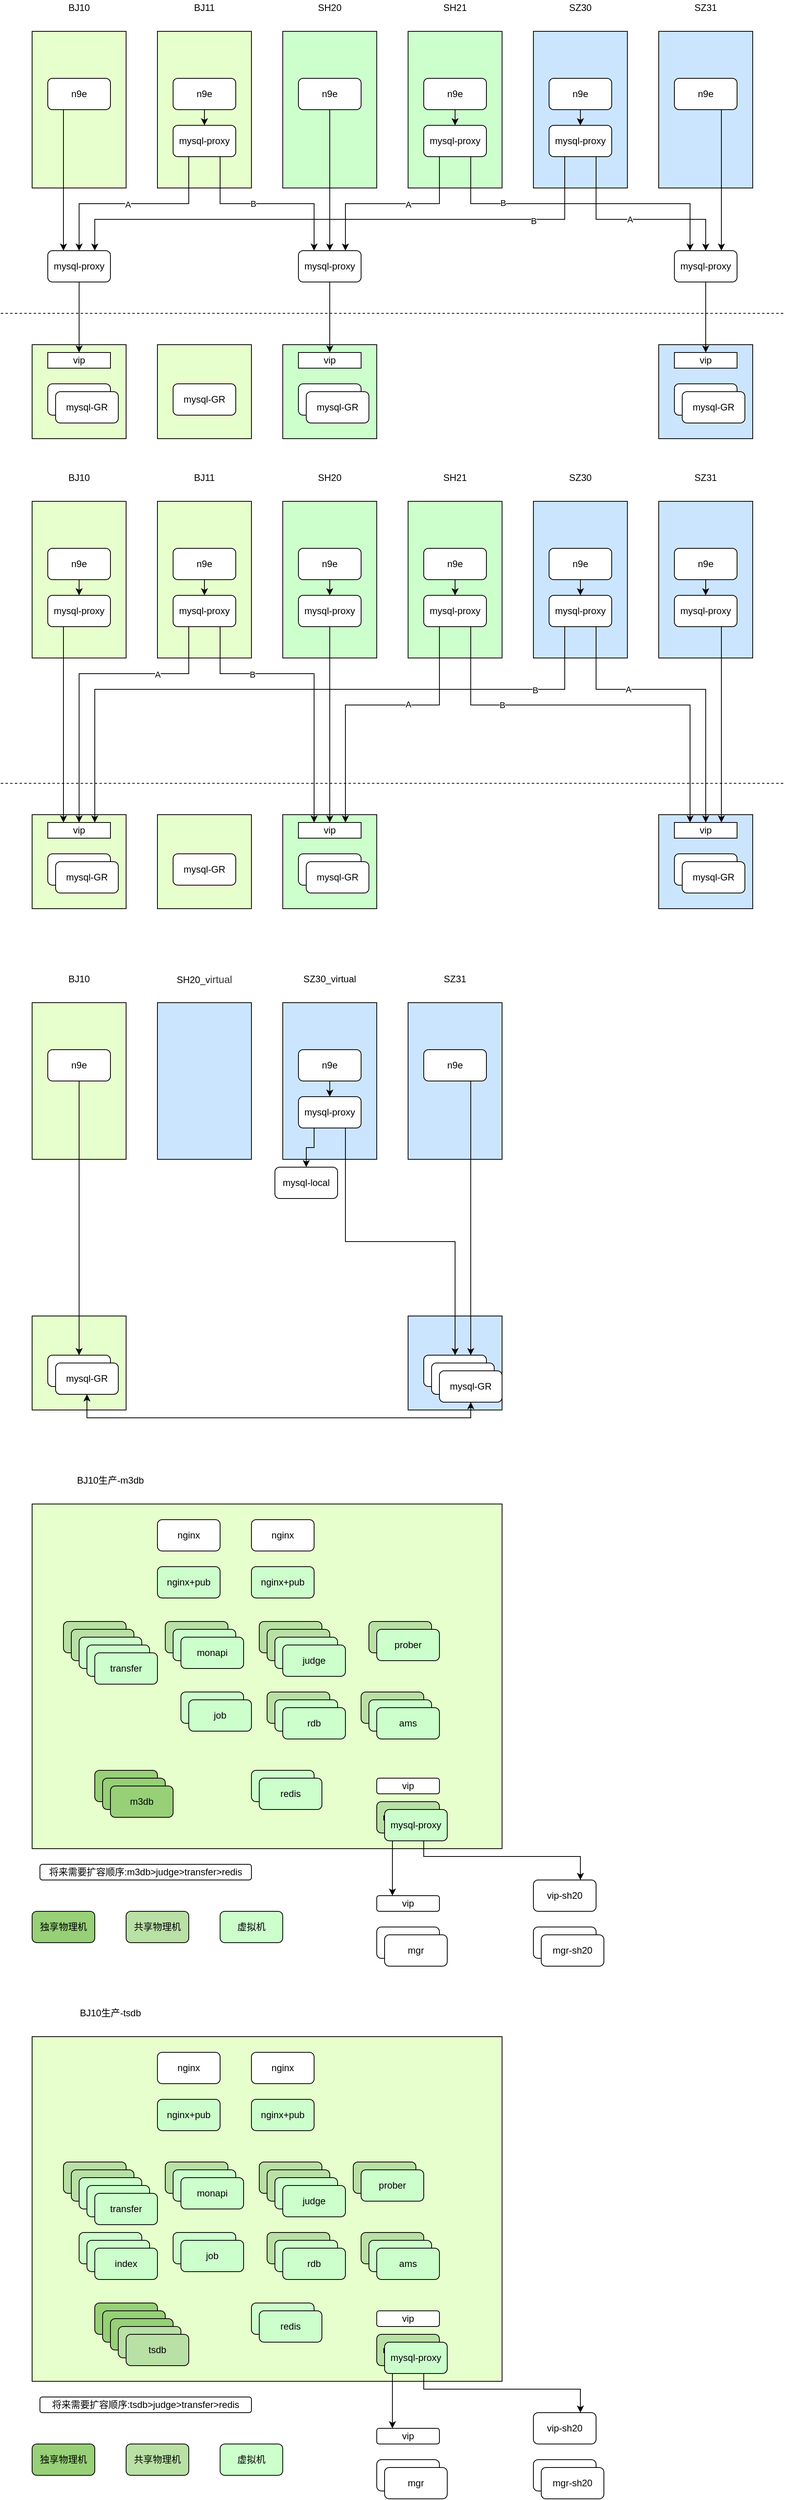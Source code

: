 <mxfile version="13.6.2" type="device"><diagram id="tw4x89b1f60m15saLWfv" name="Page-1"><mxGraphModel dx="1186" dy="1729" grid="1" gridSize="10" guides="1" tooltips="1" connect="1" arrows="1" fold="1" page="1" pageScale="1" pageWidth="850" pageHeight="1100" math="0" shadow="0"><root><mxCell id="0"/><mxCell id="1" parent="0"/><mxCell id="r5faE9EnJk8WuRYW-cS1-71" value="" style="rounded=0;whiteSpace=wrap;html=1;fillColor=#E6FFCC;" parent="1" vertex="1"><mxGeometry x="240" y="480" width="120" height="120" as="geometry"/></mxCell><mxCell id="r5faE9EnJk8WuRYW-cS1-72" value="" style="rounded=0;whiteSpace=wrap;html=1;fillColor=#CCFFCC;" parent="1" vertex="1"><mxGeometry x="400" y="480" width="120" height="120" as="geometry"/></mxCell><mxCell id="r5faE9EnJk8WuRYW-cS1-73" value="" style="rounded=0;whiteSpace=wrap;html=1;fillColor=#CCE5FF;" parent="1" vertex="1"><mxGeometry x="880" y="480" width="120" height="120" as="geometry"/></mxCell><mxCell id="r5faE9EnJk8WuRYW-cS1-74" value="" style="rounded=0;whiteSpace=wrap;html=1;fillColor=#E6FFCC;" parent="1" vertex="1"><mxGeometry x="80" y="480" width="120" height="120" as="geometry"/></mxCell><mxCell id="r5faE9EnJk8WuRYW-cS1-75" value="" style="rounded=0;whiteSpace=wrap;html=1;fillColor=#E6FFCC;" parent="1" vertex="1"><mxGeometry x="80" y="80" width="120" height="200" as="geometry"/></mxCell><mxCell id="r5faE9EnJk8WuRYW-cS1-76" value="" style="rounded=0;whiteSpace=wrap;html=1;fillColor=#E6FFCC;" parent="1" vertex="1"><mxGeometry x="240" y="80" width="120" height="200" as="geometry"/></mxCell><mxCell id="r5faE9EnJk8WuRYW-cS1-77" value="" style="rounded=0;whiteSpace=wrap;html=1;fillColor=#CCFFCC;" parent="1" vertex="1"><mxGeometry x="400" y="80" width="120" height="200" as="geometry"/></mxCell><mxCell id="r5faE9EnJk8WuRYW-cS1-78" value="" style="rounded=0;whiteSpace=wrap;html=1;fillColor=#CCFFCC;" parent="1" vertex="1"><mxGeometry x="560" y="80" width="120" height="200" as="geometry"/></mxCell><mxCell id="r5faE9EnJk8WuRYW-cS1-79" value="" style="rounded=0;whiteSpace=wrap;html=1;fillColor=#CCE5FF;" parent="1" vertex="1"><mxGeometry x="720" y="80" width="120" height="200" as="geometry"/></mxCell><mxCell id="r5faE9EnJk8WuRYW-cS1-80" value="" style="rounded=0;whiteSpace=wrap;html=1;fillColor=#CCE5FF;" parent="1" vertex="1"><mxGeometry x="880" y="80" width="120" height="200" as="geometry"/></mxCell><mxCell id="r5faE9EnJk8WuRYW-cS1-312" style="edgeStyle=orthogonalEdgeStyle;rounded=0;orthogonalLoop=1;jettySize=auto;html=1;exitX=0.5;exitY=1;exitDx=0;exitDy=0;entryX=0.5;entryY=0;entryDx=0;entryDy=0;" parent="1" source="r5faE9EnJk8WuRYW-cS1-82" target="r5faE9EnJk8WuRYW-cS1-308" edge="1"><mxGeometry relative="1" as="geometry"/></mxCell><mxCell id="r5faE9EnJk8WuRYW-cS1-82" value="n9e" style="rounded=1;whiteSpace=wrap;html=1;fillColor=#FFFFFF;" parent="1" vertex="1"><mxGeometry x="100" y="140" width="80" height="40" as="geometry"/></mxCell><mxCell id="r5faE9EnJk8WuRYW-cS1-83" value="mysql-GR" style="rounded=1;whiteSpace=wrap;html=1;fillColor=#FFFFFF;" parent="1" vertex="1"><mxGeometry x="100" y="530" width="80" height="40" as="geometry"/></mxCell><mxCell id="r5faE9EnJk8WuRYW-cS1-84" value="BJ10" style="text;html=1;strokeColor=none;fillColor=none;align=center;verticalAlign=middle;whiteSpace=wrap;rounded=0;" parent="1" vertex="1"><mxGeometry x="120" y="40" width="40" height="20" as="geometry"/></mxCell><mxCell id="r5faE9EnJk8WuRYW-cS1-85" value="BJ11" style="text;html=1;strokeColor=none;fillColor=none;align=center;verticalAlign=middle;whiteSpace=wrap;rounded=0;" parent="1" vertex="1"><mxGeometry x="280" y="40" width="40" height="20" as="geometry"/></mxCell><mxCell id="r5faE9EnJk8WuRYW-cS1-86" value="SH20" style="text;html=1;strokeColor=none;fillColor=none;align=center;verticalAlign=middle;whiteSpace=wrap;rounded=0;" parent="1" vertex="1"><mxGeometry x="440" y="40" width="40" height="20" as="geometry"/></mxCell><mxCell id="r5faE9EnJk8WuRYW-cS1-87" value="SH21" style="text;html=1;strokeColor=none;fillColor=none;align=center;verticalAlign=middle;whiteSpace=wrap;rounded=0;" parent="1" vertex="1"><mxGeometry x="600" y="40" width="40" height="20" as="geometry"/></mxCell><mxCell id="r5faE9EnJk8WuRYW-cS1-88" value="SZ30" style="text;html=1;strokeColor=none;fillColor=none;align=center;verticalAlign=middle;whiteSpace=wrap;rounded=0;" parent="1" vertex="1"><mxGeometry x="760" y="40" width="40" height="20" as="geometry"/></mxCell><mxCell id="r5faE9EnJk8WuRYW-cS1-89" value="SZ31" style="text;html=1;strokeColor=none;fillColor=none;align=center;verticalAlign=middle;whiteSpace=wrap;rounded=0;" parent="1" vertex="1"><mxGeometry x="920" y="40" width="40" height="20" as="geometry"/></mxCell><mxCell id="r5faE9EnJk8WuRYW-cS1-90" value="mysql-GR" style="rounded=1;whiteSpace=wrap;html=1;fillColor=#FFFFFF;" parent="1" vertex="1"><mxGeometry x="900" y="530" width="80" height="40" as="geometry"/></mxCell><mxCell id="r5faE9EnJk8WuRYW-cS1-91" value="mysql-GR" style="rounded=1;whiteSpace=wrap;html=1;fillColor=#FFFFFF;" parent="1" vertex="1"><mxGeometry x="260" y="530" width="80" height="40" as="geometry"/></mxCell><mxCell id="r5faE9EnJk8WuRYW-cS1-92" value="mysql-GR" style="rounded=1;whiteSpace=wrap;html=1;fillColor=#FFFFFF;" parent="1" vertex="1"><mxGeometry x="420" y="530" width="80" height="40" as="geometry"/></mxCell><mxCell id="r5faE9EnJk8WuRYW-cS1-94" value="n9e" style="rounded=1;whiteSpace=wrap;html=1;fillColor=#FFFFFF;" parent="1" vertex="1"><mxGeometry x="260" y="140" width="80" height="40" as="geometry"/></mxCell><mxCell id="r5faE9EnJk8WuRYW-cS1-311" style="edgeStyle=orthogonalEdgeStyle;rounded=0;orthogonalLoop=1;jettySize=auto;html=1;exitX=0.5;exitY=1;exitDx=0;exitDy=0;entryX=0.5;entryY=0;entryDx=0;entryDy=0;" parent="1" source="r5faE9EnJk8WuRYW-cS1-100" target="r5faE9EnJk8WuRYW-cS1-309" edge="1"><mxGeometry relative="1" as="geometry"/></mxCell><mxCell id="r5faE9EnJk8WuRYW-cS1-100" value="n9e" style="rounded=1;whiteSpace=wrap;html=1;fillColor=#FFFFFF;" parent="1" vertex="1"><mxGeometry x="420" y="140" width="80" height="40" as="geometry"/></mxCell><mxCell id="r5faE9EnJk8WuRYW-cS1-215" style="edgeStyle=orthogonalEdgeStyle;rounded=0;orthogonalLoop=1;jettySize=auto;html=1;exitX=0.25;exitY=1;exitDx=0;exitDy=0;entryX=0.75;entryY=0;entryDx=0;entryDy=0;" parent="1" source="r5faE9EnJk8WuRYW-cS1-105" target="r5faE9EnJk8WuRYW-cS1-124" edge="1"><mxGeometry relative="1" as="geometry"><mxPoint x="480" y="360" as="targetPoint"/><Array as="points"><mxPoint x="600" y="340"/><mxPoint x="480" y="340"/></Array></mxGeometry></mxCell><mxCell id="r5faE9EnJk8WuRYW-cS1-320" value="A" style="edgeLabel;html=1;align=center;verticalAlign=middle;resizable=0;points=[];" parent="r5faE9EnJk8WuRYW-cS1-215" vertex="1" connectable="0"><mxGeometry x="-0.465" y="-40" relative="1" as="geometry"><mxPoint as="offset"/></mxGeometry></mxCell><mxCell id="r5faE9EnJk8WuRYW-cS1-218" style="edgeStyle=orthogonalEdgeStyle;rounded=0;orthogonalLoop=1;jettySize=auto;html=1;exitX=0.75;exitY=1;exitDx=0;exitDy=0;entryX=0.25;entryY=0;entryDx=0;entryDy=0;" parent="1" source="r5faE9EnJk8WuRYW-cS1-105" target="r5faE9EnJk8WuRYW-cS1-120" edge="1"><mxGeometry relative="1" as="geometry"><mxPoint x="920" y="360" as="targetPoint"/><Array as="points"><mxPoint x="640" y="340"/><mxPoint x="920" y="340"/></Array></mxGeometry></mxCell><mxCell id="r5faE9EnJk8WuRYW-cS1-319" value="B" style="edgeLabel;html=1;align=center;verticalAlign=middle;resizable=0;points=[];" parent="r5faE9EnJk8WuRYW-cS1-218" vertex="1" connectable="0"><mxGeometry x="-0.623" y="40" relative="1" as="geometry"><mxPoint x="40" y="40" as="offset"/></mxGeometry></mxCell><mxCell id="r5faE9EnJk8WuRYW-cS1-105" value="mysql-proxy" style="rounded=1;whiteSpace=wrap;html=1;fillColor=#FFFFFF;" parent="1" vertex="1"><mxGeometry x="580" y="200" width="80" height="40" as="geometry"/></mxCell><mxCell id="r5faE9EnJk8WuRYW-cS1-146" style="edgeStyle=orthogonalEdgeStyle;rounded=0;orthogonalLoop=1;jettySize=auto;html=1;exitX=0.5;exitY=1;exitDx=0;exitDy=0;entryX=0.5;entryY=0;entryDx=0;entryDy=0;" parent="1" source="r5faE9EnJk8WuRYW-cS1-106" target="r5faE9EnJk8WuRYW-cS1-105" edge="1"><mxGeometry relative="1" as="geometry"/></mxCell><mxCell id="r5faE9EnJk8WuRYW-cS1-106" value="n9e" style="rounded=1;whiteSpace=wrap;html=1;fillColor=#FFFFFF;" parent="1" vertex="1"><mxGeometry x="580" y="140" width="80" height="40" as="geometry"/></mxCell><mxCell id="r5faE9EnJk8WuRYW-cS1-210" style="edgeStyle=orthogonalEdgeStyle;rounded=0;orthogonalLoop=1;jettySize=auto;html=1;exitX=0.25;exitY=1;exitDx=0;exitDy=0;entryX=0.75;entryY=0;entryDx=0;entryDy=0;" parent="1" source="r5faE9EnJk8WuRYW-cS1-111" target="r5faE9EnJk8WuRYW-cS1-118" edge="1"><mxGeometry relative="1" as="geometry"><mxPoint x="160" y="360" as="targetPoint"/><Array as="points"><mxPoint x="760" y="320"/><mxPoint x="160" y="320"/></Array></mxGeometry></mxCell><mxCell id="r5faE9EnJk8WuRYW-cS1-317" value="B" style="edgeLabel;html=1;align=center;verticalAlign=middle;resizable=0;points=[];" parent="r5faE9EnJk8WuRYW-cS1-210" vertex="1" connectable="0"><mxGeometry x="-0.812" y="-38" relative="1" as="geometry"><mxPoint x="-38" y="39" as="offset"/></mxGeometry></mxCell><mxCell id="r5faE9EnJk8WuRYW-cS1-217" style="edgeStyle=orthogonalEdgeStyle;rounded=0;orthogonalLoop=1;jettySize=auto;html=1;exitX=0.75;exitY=1;exitDx=0;exitDy=0;entryX=0.5;entryY=0;entryDx=0;entryDy=0;" parent="1" source="r5faE9EnJk8WuRYW-cS1-111" target="r5faE9EnJk8WuRYW-cS1-120" edge="1"><mxGeometry relative="1" as="geometry"><mxPoint x="940" y="360" as="targetPoint"/><Array as="points"><mxPoint x="800" y="320"/><mxPoint x="940" y="320"/></Array></mxGeometry></mxCell><mxCell id="r5faE9EnJk8WuRYW-cS1-323" value="A" style="edgeLabel;html=1;align=center;verticalAlign=middle;resizable=0;points=[];" parent="r5faE9EnJk8WuRYW-cS1-217" vertex="1" connectable="0"><mxGeometry x="-0.59" y="41" relative="1" as="geometry"><mxPoint x="41" y="41" as="offset"/></mxGeometry></mxCell><mxCell id="r5faE9EnJk8WuRYW-cS1-111" value="mysql-proxy" style="rounded=1;whiteSpace=wrap;html=1;fillColor=#FFFFFF;" parent="1" vertex="1"><mxGeometry x="740" y="200" width="80" height="40" as="geometry"/></mxCell><mxCell id="r5faE9EnJk8WuRYW-cS1-147" style="edgeStyle=orthogonalEdgeStyle;rounded=0;orthogonalLoop=1;jettySize=auto;html=1;exitX=0.5;exitY=1;exitDx=0;exitDy=0;entryX=0.5;entryY=0;entryDx=0;entryDy=0;" parent="1" source="r5faE9EnJk8WuRYW-cS1-112" target="r5faE9EnJk8WuRYW-cS1-111" edge="1"><mxGeometry relative="1" as="geometry"/></mxCell><mxCell id="r5faE9EnJk8WuRYW-cS1-112" value="n9e" style="rounded=1;whiteSpace=wrap;html=1;fillColor=#FFFFFF;" parent="1" vertex="1"><mxGeometry x="740" y="140" width="80" height="40" as="geometry"/></mxCell><mxCell id="r5faE9EnJk8WuRYW-cS1-313" style="edgeStyle=orthogonalEdgeStyle;rounded=0;orthogonalLoop=1;jettySize=auto;html=1;exitX=0.5;exitY=1;exitDx=0;exitDy=0;entryX=0.5;entryY=0;entryDx=0;entryDy=0;" parent="1" source="r5faE9EnJk8WuRYW-cS1-114" target="r5faE9EnJk8WuRYW-cS1-310" edge="1"><mxGeometry relative="1" as="geometry"/></mxCell><mxCell id="r5faE9EnJk8WuRYW-cS1-114" value="n9e" style="rounded=1;whiteSpace=wrap;html=1;fillColor=#FFFFFF;" parent="1" vertex="1"><mxGeometry x="900" y="140" width="80" height="40" as="geometry"/></mxCell><mxCell id="r5faE9EnJk8WuRYW-cS1-115" value="mysql-GR" style="rounded=1;whiteSpace=wrap;html=1;fillColor=#FFFFFF;" parent="1" vertex="1"><mxGeometry x="110" y="540" width="80" height="40" as="geometry"/></mxCell><mxCell id="r5faE9EnJk8WuRYW-cS1-116" value="mysql-GR" style="rounded=1;whiteSpace=wrap;html=1;fillColor=#FFFFFF;" parent="1" vertex="1"><mxGeometry x="910" y="540" width="80" height="40" as="geometry"/></mxCell><mxCell id="r5faE9EnJk8WuRYW-cS1-118" value="vip" style="rounded=0;whiteSpace=wrap;html=1;fillColor=#FFFFFF;" parent="1" vertex="1"><mxGeometry x="100" y="490" width="80" height="20" as="geometry"/></mxCell><mxCell id="r5faE9EnJk8WuRYW-cS1-120" value="vip" style="rounded=0;whiteSpace=wrap;html=1;fillColor=#FFFFFF;" parent="1" vertex="1"><mxGeometry x="900" y="490" width="80" height="20" as="geometry"/></mxCell><mxCell id="r5faE9EnJk8WuRYW-cS1-209" style="edgeStyle=orthogonalEdgeStyle;rounded=0;orthogonalLoop=1;jettySize=auto;html=1;exitX=0.25;exitY=1;exitDx=0;exitDy=0;entryX=0.5;entryY=0;entryDx=0;entryDy=0;" parent="1" source="r5faE9EnJk8WuRYW-cS1-121" target="r5faE9EnJk8WuRYW-cS1-118" edge="1"><mxGeometry relative="1" as="geometry"><mxPoint x="140" y="360" as="targetPoint"/><Array as="points"><mxPoint x="280" y="300"/><mxPoint x="140" y="300"/></Array></mxGeometry></mxCell><mxCell id="r5faE9EnJk8WuRYW-cS1-322" value="A" style="edgeLabel;html=1;align=center;verticalAlign=middle;resizable=0;points=[];" parent="r5faE9EnJk8WuRYW-cS1-209" vertex="1" connectable="0"><mxGeometry x="-0.692" y="-40" relative="1" as="geometry"><mxPoint x="-40" y="41" as="offset"/></mxGeometry></mxCell><mxCell id="r5faE9EnJk8WuRYW-cS1-214" style="edgeStyle=orthogonalEdgeStyle;rounded=0;orthogonalLoop=1;jettySize=auto;html=1;exitX=0.75;exitY=1;exitDx=0;exitDy=0;entryX=0.25;entryY=0;entryDx=0;entryDy=0;" parent="1" source="r5faE9EnJk8WuRYW-cS1-121" target="r5faE9EnJk8WuRYW-cS1-124" edge="1"><mxGeometry relative="1" as="geometry"><mxPoint x="440" y="360" as="targetPoint"/><Array as="points"><mxPoint x="320" y="300"/><mxPoint x="440" y="300"/></Array></mxGeometry></mxCell><mxCell id="r5faE9EnJk8WuRYW-cS1-321" value="B" style="edgeLabel;html=1;align=center;verticalAlign=middle;resizable=0;points=[];" parent="r5faE9EnJk8WuRYW-cS1-214" vertex="1" connectable="0"><mxGeometry x="-0.454" y="-1" relative="1" as="geometry"><mxPoint as="offset"/></mxGeometry></mxCell><mxCell id="r5faE9EnJk8WuRYW-cS1-121" value="mysql-proxy" style="rounded=1;whiteSpace=wrap;html=1;fillColor=#FFFFFF;" parent="1" vertex="1"><mxGeometry x="260" y="200" width="80" height="40" as="geometry"/></mxCell><mxCell id="r5faE9EnJk8WuRYW-cS1-122" style="edgeStyle=orthogonalEdgeStyle;rounded=0;orthogonalLoop=1;jettySize=auto;html=1;exitX=0.5;exitY=1;exitDx=0;exitDy=0;entryX=0.5;entryY=0;entryDx=0;entryDy=0;" parent="1" source="r5faE9EnJk8WuRYW-cS1-94" target="r5faE9EnJk8WuRYW-cS1-121" edge="1"><mxGeometry relative="1" as="geometry"><mxPoint x="300" y="180" as="sourcePoint"/><mxPoint x="300" y="370" as="targetPoint"/></mxGeometry></mxCell><mxCell id="r5faE9EnJk8WuRYW-cS1-124" value="vip" style="rounded=0;whiteSpace=wrap;html=1;fillColor=#FFFFFF;" parent="1" vertex="1"><mxGeometry x="420" y="490" width="80" height="20" as="geometry"/></mxCell><mxCell id="r5faE9EnJk8WuRYW-cS1-127" value="mysql-GR" style="rounded=1;whiteSpace=wrap;html=1;fillColor=#FFFFFF;" parent="1" vertex="1"><mxGeometry x="430" y="540" width="80" height="40" as="geometry"/></mxCell><mxCell id="r5faE9EnJk8WuRYW-cS1-150" value="" style="rounded=0;whiteSpace=wrap;html=1;fillColor=#CCE5FF;" parent="1" vertex="1"><mxGeometry x="560" y="1120" width="120" height="120" as="geometry"/></mxCell><mxCell id="r5faE9EnJk8WuRYW-cS1-151" value="" style="rounded=0;whiteSpace=wrap;html=1;fillColor=#E6FFCC;" parent="1" vertex="1"><mxGeometry x="80" y="1120" width="120" height="120" as="geometry"/></mxCell><mxCell id="r5faE9EnJk8WuRYW-cS1-152" value="" style="rounded=0;whiteSpace=wrap;html=1;fillColor=#E6FFCC;" parent="1" vertex="1"><mxGeometry x="80" y="720" width="120" height="200" as="geometry"/></mxCell><mxCell id="r5faE9EnJk8WuRYW-cS1-156" value="" style="rounded=0;whiteSpace=wrap;html=1;fillColor=#CCE5FF;" parent="1" vertex="1"><mxGeometry x="400" y="720" width="120" height="200" as="geometry"/></mxCell><mxCell id="r5faE9EnJk8WuRYW-cS1-157" value="" style="rounded=0;whiteSpace=wrap;html=1;fillColor=#CCE5FF;" parent="1" vertex="1"><mxGeometry x="560" y="720" width="120" height="200" as="geometry"/></mxCell><mxCell id="r5faE9EnJk8WuRYW-cS1-237" style="edgeStyle=orthogonalEdgeStyle;rounded=0;orthogonalLoop=1;jettySize=auto;html=1;exitX=0.5;exitY=1;exitDx=0;exitDy=0;" parent="1" source="r5faE9EnJk8WuRYW-cS1-159" target="r5faE9EnJk8WuRYW-cS1-160" edge="1"><mxGeometry relative="1" as="geometry"/></mxCell><mxCell id="r5faE9EnJk8WuRYW-cS1-159" value="n9e" style="rounded=1;whiteSpace=wrap;html=1;fillColor=#FFFFFF;" parent="1" vertex="1"><mxGeometry x="100" y="780" width="80" height="40" as="geometry"/></mxCell><mxCell id="r5faE9EnJk8WuRYW-cS1-160" value="mysql-GR" style="rounded=1;whiteSpace=wrap;html=1;fillColor=#FFFFFF;" parent="1" vertex="1"><mxGeometry x="100" y="1170" width="80" height="40" as="geometry"/></mxCell><mxCell id="r5faE9EnJk8WuRYW-cS1-161" value="BJ10" style="text;html=1;strokeColor=none;fillColor=none;align=center;verticalAlign=middle;whiteSpace=wrap;rounded=0;" parent="1" vertex="1"><mxGeometry x="120" y="680" width="40" height="20" as="geometry"/></mxCell><mxCell id="r5faE9EnJk8WuRYW-cS1-166" value="SZ31" style="text;html=1;strokeColor=none;fillColor=none;align=center;verticalAlign=middle;whiteSpace=wrap;rounded=0;" parent="1" vertex="1"><mxGeometry x="600" y="680" width="40" height="20" as="geometry"/></mxCell><mxCell id="r5faE9EnJk8WuRYW-cS1-167" value="mysql-GR" style="rounded=1;whiteSpace=wrap;html=1;fillColor=#FFFFFF;" parent="1" vertex="1"><mxGeometry x="580" y="1170" width="80" height="40" as="geometry"/></mxCell><mxCell id="r5faE9EnJk8WuRYW-cS1-236" style="edgeStyle=orthogonalEdgeStyle;rounded=0;orthogonalLoop=1;jettySize=auto;html=1;exitX=0.25;exitY=1;exitDx=0;exitDy=0;entryX=0.5;entryY=0;entryDx=0;entryDy=0;" parent="1" source="r5faE9EnJk8WuRYW-cS1-184" target="r5faE9EnJk8WuRYW-cS1-222" edge="1"><mxGeometry relative="1" as="geometry"/></mxCell><mxCell id="r5faE9EnJk8WuRYW-cS1-242" style="edgeStyle=orthogonalEdgeStyle;rounded=0;orthogonalLoop=1;jettySize=auto;html=1;exitX=0.75;exitY=1;exitDx=0;exitDy=0;entryX=0.5;entryY=0;entryDx=0;entryDy=0;" parent="1" source="r5faE9EnJk8WuRYW-cS1-184" target="r5faE9EnJk8WuRYW-cS1-167" edge="1"><mxGeometry relative="1" as="geometry"/></mxCell><mxCell id="r5faE9EnJk8WuRYW-cS1-184" value="mysql-proxy" style="rounded=1;whiteSpace=wrap;html=1;fillColor=#FFFFFF;" parent="1" vertex="1"><mxGeometry x="420" y="840" width="80" height="40" as="geometry"/></mxCell><mxCell id="r5faE9EnJk8WuRYW-cS1-185" style="edgeStyle=orthogonalEdgeStyle;rounded=0;orthogonalLoop=1;jettySize=auto;html=1;exitX=0.5;exitY=1;exitDx=0;exitDy=0;entryX=0.5;entryY=0;entryDx=0;entryDy=0;" parent="1" source="r5faE9EnJk8WuRYW-cS1-186" target="r5faE9EnJk8WuRYW-cS1-184" edge="1"><mxGeometry relative="1" as="geometry"/></mxCell><mxCell id="r5faE9EnJk8WuRYW-cS1-186" value="n9e" style="rounded=1;whiteSpace=wrap;html=1;fillColor=#FFFFFF;" parent="1" vertex="1"><mxGeometry x="420" y="780" width="80" height="40" as="geometry"/></mxCell><mxCell id="r5faE9EnJk8WuRYW-cS1-241" style="edgeStyle=orthogonalEdgeStyle;rounded=0;orthogonalLoop=1;jettySize=auto;html=1;exitX=0.75;exitY=1;exitDx=0;exitDy=0;entryX=0.75;entryY=0;entryDx=0;entryDy=0;" parent="1" source="r5faE9EnJk8WuRYW-cS1-188" target="r5faE9EnJk8WuRYW-cS1-167" edge="1"><mxGeometry relative="1" as="geometry"/></mxCell><mxCell id="r5faE9EnJk8WuRYW-cS1-188" value="n9e" style="rounded=1;whiteSpace=wrap;html=1;fillColor=#FFFFFF;" parent="1" vertex="1"><mxGeometry x="580" y="780" width="80" height="40" as="geometry"/></mxCell><mxCell id="r5faE9EnJk8WuRYW-cS1-247" style="edgeStyle=orthogonalEdgeStyle;rounded=0;orthogonalLoop=1;jettySize=auto;html=1;exitX=0.5;exitY=1;exitDx=0;exitDy=0;entryX=0.5;entryY=1;entryDx=0;entryDy=0;" parent="1" source="r5faE9EnJk8WuRYW-cS1-189" target="r5faE9EnJk8WuRYW-cS1-220" edge="1"><mxGeometry relative="1" as="geometry"/></mxCell><mxCell id="r5faE9EnJk8WuRYW-cS1-189" value="mysql-GR" style="rounded=1;whiteSpace=wrap;html=1;fillColor=#FFFFFF;" parent="1" vertex="1"><mxGeometry x="110" y="1180" width="80" height="40" as="geometry"/></mxCell><mxCell id="r5faE9EnJk8WuRYW-cS1-190" value="mysql-GR" style="rounded=1;whiteSpace=wrap;html=1;fillColor=#FFFFFF;" parent="1" vertex="1"><mxGeometry x="590" y="1180" width="80" height="40" as="geometry"/></mxCell><mxCell id="r5faE9EnJk8WuRYW-cS1-204" value="" style="endArrow=none;dashed=1;html=1;" parent="1" edge="1"><mxGeometry width="50" height="50" relative="1" as="geometry"><mxPoint x="40" y="440" as="sourcePoint"/><mxPoint x="1040" y="440" as="targetPoint"/></mxGeometry></mxCell><mxCell id="r5faE9EnJk8WuRYW-cS1-248" style="edgeStyle=orthogonalEdgeStyle;rounded=0;orthogonalLoop=1;jettySize=auto;html=1;exitX=0.5;exitY=1;exitDx=0;exitDy=0;entryX=0.5;entryY=1;entryDx=0;entryDy=0;" parent="1" source="r5faE9EnJk8WuRYW-cS1-220" target="r5faE9EnJk8WuRYW-cS1-189" edge="1"><mxGeometry relative="1" as="geometry"/></mxCell><mxCell id="r5faE9EnJk8WuRYW-cS1-220" value="mysql-GR" style="rounded=1;whiteSpace=wrap;html=1;fillColor=#FFFFFF;" parent="1" vertex="1"><mxGeometry x="600" y="1190" width="80" height="40" as="geometry"/></mxCell><mxCell id="r5faE9EnJk8WuRYW-cS1-222" value="mysql-local" style="rounded=1;whiteSpace=wrap;html=1;fillColor=#FFFFFF;" parent="1" vertex="1"><mxGeometry x="390" y="930" width="80" height="40" as="geometry"/></mxCell><mxCell id="r5faE9EnJk8WuRYW-cS1-238" value="SZ30_virtual" style="text;html=1;strokeColor=none;fillColor=none;align=center;verticalAlign=middle;whiteSpace=wrap;rounded=0;" parent="1" vertex="1"><mxGeometry x="440" y="680" width="40" height="20" as="geometry"/></mxCell><mxCell id="r5faE9EnJk8WuRYW-cS1-239" value="" style="rounded=0;whiteSpace=wrap;html=1;fillColor=#CCE5FF;" parent="1" vertex="1"><mxGeometry x="240" y="720" width="120" height="200" as="geometry"/></mxCell><mxCell id="r5faE9EnJk8WuRYW-cS1-240" value="SH20_v&lt;span style=&quot;color: rgb(51 , 51 , 51) ; font-family: &amp;#34;arial&amp;#34; , sans-serif ; font-size: 13px ; background-color: rgb(255 , 255 , 255)&quot;&gt;irtual&lt;/span&gt;" style="text;html=1;strokeColor=none;fillColor=none;align=center;verticalAlign=middle;whiteSpace=wrap;rounded=0;" parent="1" vertex="1"><mxGeometry x="280" y="680" width="40" height="20" as="geometry"/></mxCell><mxCell id="r5faE9EnJk8WuRYW-cS1-249" value="" style="rounded=0;whiteSpace=wrap;html=1;fillColor=#E6FFCC;" parent="1" vertex="1"><mxGeometry x="240" y="-120" width="120" height="120" as="geometry"/></mxCell><mxCell id="r5faE9EnJk8WuRYW-cS1-250" value="" style="rounded=0;whiteSpace=wrap;html=1;fillColor=#CCFFCC;" parent="1" vertex="1"><mxGeometry x="400" y="-120" width="120" height="120" as="geometry"/></mxCell><mxCell id="r5faE9EnJk8WuRYW-cS1-251" value="" style="rounded=0;whiteSpace=wrap;html=1;fillColor=#CCE5FF;" parent="1" vertex="1"><mxGeometry x="880" y="-120" width="120" height="120" as="geometry"/></mxCell><mxCell id="r5faE9EnJk8WuRYW-cS1-252" value="" style="rounded=0;whiteSpace=wrap;html=1;fillColor=#E6FFCC;" parent="1" vertex="1"><mxGeometry x="80" y="-120" width="120" height="120" as="geometry"/></mxCell><mxCell id="r5faE9EnJk8WuRYW-cS1-253" value="" style="rounded=0;whiteSpace=wrap;html=1;fillColor=#E6FFCC;" parent="1" vertex="1"><mxGeometry x="80" y="-520" width="120" height="200" as="geometry"/></mxCell><mxCell id="r5faE9EnJk8WuRYW-cS1-254" value="" style="rounded=0;whiteSpace=wrap;html=1;fillColor=#E6FFCC;" parent="1" vertex="1"><mxGeometry x="240" y="-520" width="120" height="200" as="geometry"/></mxCell><mxCell id="r5faE9EnJk8WuRYW-cS1-255" value="" style="rounded=0;whiteSpace=wrap;html=1;fillColor=#CCFFCC;" parent="1" vertex="1"><mxGeometry x="400" y="-520" width="120" height="200" as="geometry"/></mxCell><mxCell id="r5faE9EnJk8WuRYW-cS1-256" value="" style="rounded=0;whiteSpace=wrap;html=1;fillColor=#CCFFCC;" parent="1" vertex="1"><mxGeometry x="560" y="-520" width="120" height="200" as="geometry"/></mxCell><mxCell id="r5faE9EnJk8WuRYW-cS1-257" value="" style="rounded=0;whiteSpace=wrap;html=1;fillColor=#CCE5FF;" parent="1" vertex="1"><mxGeometry x="720" y="-520" width="120" height="200" as="geometry"/></mxCell><mxCell id="r5faE9EnJk8WuRYW-cS1-258" value="" style="rounded=0;whiteSpace=wrap;html=1;fillColor=#CCE5FF;" parent="1" vertex="1"><mxGeometry x="880" y="-520" width="120" height="200" as="geometry"/></mxCell><mxCell id="r5faE9EnJk8WuRYW-cS1-259" style="edgeStyle=orthogonalEdgeStyle;rounded=0;orthogonalLoop=1;jettySize=auto;html=1;exitX=0.25;exitY=1;exitDx=0;exitDy=0;entryX=0.25;entryY=0;entryDx=0;entryDy=0;" parent="1" source="r5faE9EnJk8WuRYW-cS1-260" target="r5faE9EnJk8WuRYW-cS1-303" edge="1"><mxGeometry relative="1" as="geometry"/></mxCell><mxCell id="r5faE9EnJk8WuRYW-cS1-260" value="n9e" style="rounded=1;whiteSpace=wrap;html=1;fillColor=#FFFFFF;" parent="1" vertex="1"><mxGeometry x="100" y="-460" width="80" height="40" as="geometry"/></mxCell><mxCell id="r5faE9EnJk8WuRYW-cS1-261" value="mysql-GR" style="rounded=1;whiteSpace=wrap;html=1;fillColor=#FFFFFF;" parent="1" vertex="1"><mxGeometry x="100" y="-70" width="80" height="40" as="geometry"/></mxCell><mxCell id="r5faE9EnJk8WuRYW-cS1-262" value="BJ10" style="text;html=1;strokeColor=none;fillColor=none;align=center;verticalAlign=middle;whiteSpace=wrap;rounded=0;" parent="1" vertex="1"><mxGeometry x="120" y="-560" width="40" height="20" as="geometry"/></mxCell><mxCell id="r5faE9EnJk8WuRYW-cS1-263" value="BJ11" style="text;html=1;strokeColor=none;fillColor=none;align=center;verticalAlign=middle;whiteSpace=wrap;rounded=0;" parent="1" vertex="1"><mxGeometry x="280" y="-560" width="40" height="20" as="geometry"/></mxCell><mxCell id="r5faE9EnJk8WuRYW-cS1-264" value="SH20" style="text;html=1;strokeColor=none;fillColor=none;align=center;verticalAlign=middle;whiteSpace=wrap;rounded=0;" parent="1" vertex="1"><mxGeometry x="440" y="-560" width="40" height="20" as="geometry"/></mxCell><mxCell id="r5faE9EnJk8WuRYW-cS1-265" value="SH21" style="text;html=1;strokeColor=none;fillColor=none;align=center;verticalAlign=middle;whiteSpace=wrap;rounded=0;" parent="1" vertex="1"><mxGeometry x="600" y="-560" width="40" height="20" as="geometry"/></mxCell><mxCell id="r5faE9EnJk8WuRYW-cS1-266" value="SZ30" style="text;html=1;strokeColor=none;fillColor=none;align=center;verticalAlign=middle;whiteSpace=wrap;rounded=0;" parent="1" vertex="1"><mxGeometry x="760" y="-560" width="40" height="20" as="geometry"/></mxCell><mxCell id="r5faE9EnJk8WuRYW-cS1-267" value="SZ31" style="text;html=1;strokeColor=none;fillColor=none;align=center;verticalAlign=middle;whiteSpace=wrap;rounded=0;" parent="1" vertex="1"><mxGeometry x="920" y="-560" width="40" height="20" as="geometry"/></mxCell><mxCell id="r5faE9EnJk8WuRYW-cS1-268" value="mysql-GR" style="rounded=1;whiteSpace=wrap;html=1;fillColor=#FFFFFF;" parent="1" vertex="1"><mxGeometry x="900" y="-70" width="80" height="40" as="geometry"/></mxCell><mxCell id="r5faE9EnJk8WuRYW-cS1-269" value="mysql-GR" style="rounded=1;whiteSpace=wrap;html=1;fillColor=#FFFFFF;" parent="1" vertex="1"><mxGeometry x="260" y="-70" width="80" height="40" as="geometry"/></mxCell><mxCell id="r5faE9EnJk8WuRYW-cS1-270" value="mysql-GR" style="rounded=1;whiteSpace=wrap;html=1;fillColor=#FFFFFF;" parent="1" vertex="1"><mxGeometry x="420" y="-70" width="80" height="40" as="geometry"/></mxCell><mxCell id="r5faE9EnJk8WuRYW-cS1-271" value="n9e" style="rounded=1;whiteSpace=wrap;html=1;fillColor=#FFFFFF;" parent="1" vertex="1"><mxGeometry x="260" y="-460" width="80" height="40" as="geometry"/></mxCell><mxCell id="r5faE9EnJk8WuRYW-cS1-272" style="edgeStyle=orthogonalEdgeStyle;rounded=0;orthogonalLoop=1;jettySize=auto;html=1;exitX=0.5;exitY=1;exitDx=0;exitDy=0;entryX=0.5;entryY=0;entryDx=0;entryDy=0;" parent="1" source="r5faE9EnJk8WuRYW-cS1-273" target="r5faE9EnJk8WuRYW-cS1-305" edge="1"><mxGeometry relative="1" as="geometry"/></mxCell><mxCell id="r5faE9EnJk8WuRYW-cS1-273" value="n9e" style="rounded=1;whiteSpace=wrap;html=1;fillColor=#FFFFFF;" parent="1" vertex="1"><mxGeometry x="420" y="-460" width="80" height="40" as="geometry"/></mxCell><mxCell id="r5faE9EnJk8WuRYW-cS1-274" style="edgeStyle=orthogonalEdgeStyle;rounded=0;orthogonalLoop=1;jettySize=auto;html=1;exitX=0.25;exitY=1;exitDx=0;exitDy=0;entryX=0.75;entryY=0;entryDx=0;entryDy=0;" parent="1" source="r5faE9EnJk8WuRYW-cS1-278" target="r5faE9EnJk8WuRYW-cS1-305" edge="1"><mxGeometry relative="1" as="geometry"/></mxCell><mxCell id="r5faE9EnJk8WuRYW-cS1-275" value="A" style="edgeLabel;html=1;align=center;verticalAlign=middle;resizable=0;points=[];" parent="r5faE9EnJk8WuRYW-cS1-274" vertex="1" connectable="0"><mxGeometry x="-0.167" y="1" relative="1" as="geometry"><mxPoint as="offset"/></mxGeometry></mxCell><mxCell id="r5faE9EnJk8WuRYW-cS1-276" style="edgeStyle=orthogonalEdgeStyle;rounded=0;orthogonalLoop=1;jettySize=auto;html=1;exitX=0.75;exitY=1;exitDx=0;exitDy=0;entryX=0.25;entryY=0;entryDx=0;entryDy=0;" parent="1" source="r5faE9EnJk8WuRYW-cS1-278" target="r5faE9EnJk8WuRYW-cS1-307" edge="1"><mxGeometry relative="1" as="geometry"/></mxCell><mxCell id="r5faE9EnJk8WuRYW-cS1-277" value="B" style="edgeLabel;html=1;align=center;verticalAlign=middle;resizable=0;points=[];" parent="r5faE9EnJk8WuRYW-cS1-276" vertex="1" connectable="0"><mxGeometry x="-0.705" y="41" relative="1" as="geometry"><mxPoint as="offset"/></mxGeometry></mxCell><mxCell id="r5faE9EnJk8WuRYW-cS1-278" value="mysql-proxy" style="rounded=1;whiteSpace=wrap;html=1;fillColor=#FFFFFF;" parent="1" vertex="1"><mxGeometry x="580" y="-400" width="80" height="40" as="geometry"/></mxCell><mxCell id="r5faE9EnJk8WuRYW-cS1-279" style="edgeStyle=orthogonalEdgeStyle;rounded=0;orthogonalLoop=1;jettySize=auto;html=1;exitX=0.5;exitY=1;exitDx=0;exitDy=0;entryX=0.5;entryY=0;entryDx=0;entryDy=0;" parent="1" source="r5faE9EnJk8WuRYW-cS1-280" target="r5faE9EnJk8WuRYW-cS1-278" edge="1"><mxGeometry relative="1" as="geometry"/></mxCell><mxCell id="r5faE9EnJk8WuRYW-cS1-280" value="n9e" style="rounded=1;whiteSpace=wrap;html=1;fillColor=#FFFFFF;" parent="1" vertex="1"><mxGeometry x="580" y="-460" width="80" height="40" as="geometry"/></mxCell><mxCell id="r5faE9EnJk8WuRYW-cS1-281" style="edgeStyle=orthogonalEdgeStyle;rounded=0;orthogonalLoop=1;jettySize=auto;html=1;exitX=0.25;exitY=1;exitDx=0;exitDy=0;entryX=0.75;entryY=0;entryDx=0;entryDy=0;" parent="1" source="r5faE9EnJk8WuRYW-cS1-285" target="r5faE9EnJk8WuRYW-cS1-303" edge="1"><mxGeometry relative="1" as="geometry"><Array as="points"><mxPoint x="760" y="-280"/><mxPoint x="160" y="-280"/></Array></mxGeometry></mxCell><mxCell id="r5faE9EnJk8WuRYW-cS1-282" value="B" style="edgeLabel;html=1;align=center;verticalAlign=middle;resizable=0;points=[];" parent="r5faE9EnJk8WuRYW-cS1-281" vertex="1" connectable="0"><mxGeometry x="-0.778" y="-40" relative="1" as="geometry"><mxPoint x="-40" y="42" as="offset"/></mxGeometry></mxCell><mxCell id="r5faE9EnJk8WuRYW-cS1-283" style="edgeStyle=orthogonalEdgeStyle;rounded=0;orthogonalLoop=1;jettySize=auto;html=1;exitX=0.75;exitY=1;exitDx=0;exitDy=0;entryX=0.5;entryY=0;entryDx=0;entryDy=0;" parent="1" source="r5faE9EnJk8WuRYW-cS1-285" target="r5faE9EnJk8WuRYW-cS1-307" edge="1"><mxGeometry relative="1" as="geometry"><Array as="points"><mxPoint x="800" y="-280"/><mxPoint x="940" y="-280"/></Array></mxGeometry></mxCell><mxCell id="r5faE9EnJk8WuRYW-cS1-284" value="A" style="edgeLabel;html=1;align=center;verticalAlign=middle;resizable=0;points=[];" parent="r5faE9EnJk8WuRYW-cS1-283" vertex="1" connectable="0"><mxGeometry x="-0.385" y="43" relative="1" as="geometry"><mxPoint x="43" y="43" as="offset"/></mxGeometry></mxCell><mxCell id="r5faE9EnJk8WuRYW-cS1-285" value="mysql-proxy" style="rounded=1;whiteSpace=wrap;html=1;fillColor=#FFFFFF;" parent="1" vertex="1"><mxGeometry x="740" y="-400" width="80" height="40" as="geometry"/></mxCell><mxCell id="r5faE9EnJk8WuRYW-cS1-286" style="edgeStyle=orthogonalEdgeStyle;rounded=0;orthogonalLoop=1;jettySize=auto;html=1;exitX=0.5;exitY=1;exitDx=0;exitDy=0;entryX=0.5;entryY=0;entryDx=0;entryDy=0;" parent="1" source="r5faE9EnJk8WuRYW-cS1-287" target="r5faE9EnJk8WuRYW-cS1-285" edge="1"><mxGeometry relative="1" as="geometry"/></mxCell><mxCell id="r5faE9EnJk8WuRYW-cS1-287" value="n9e" style="rounded=1;whiteSpace=wrap;html=1;fillColor=#FFFFFF;" parent="1" vertex="1"><mxGeometry x="740" y="-460" width="80" height="40" as="geometry"/></mxCell><mxCell id="r5faE9EnJk8WuRYW-cS1-288" style="edgeStyle=orthogonalEdgeStyle;rounded=0;orthogonalLoop=1;jettySize=auto;html=1;exitX=0.75;exitY=1;exitDx=0;exitDy=0;entryX=0.75;entryY=0;entryDx=0;entryDy=0;" parent="1" source="r5faE9EnJk8WuRYW-cS1-289" target="r5faE9EnJk8WuRYW-cS1-307" edge="1"><mxGeometry relative="1" as="geometry"/></mxCell><mxCell id="r5faE9EnJk8WuRYW-cS1-289" value="n9e" style="rounded=1;whiteSpace=wrap;html=1;fillColor=#FFFFFF;" parent="1" vertex="1"><mxGeometry x="900" y="-460" width="80" height="40" as="geometry"/></mxCell><mxCell id="r5faE9EnJk8WuRYW-cS1-290" value="mysql-GR" style="rounded=1;whiteSpace=wrap;html=1;fillColor=#FFFFFF;" parent="1" vertex="1"><mxGeometry x="110" y="-60" width="80" height="40" as="geometry"/></mxCell><mxCell id="r5faE9EnJk8WuRYW-cS1-291" value="mysql-GR" style="rounded=1;whiteSpace=wrap;html=1;fillColor=#FFFFFF;" parent="1" vertex="1"><mxGeometry x="910" y="-60" width="80" height="40" as="geometry"/></mxCell><mxCell id="r5faE9EnJk8WuRYW-cS1-292" value="vip" style="rounded=0;whiteSpace=wrap;html=1;fillColor=#FFFFFF;" parent="1" vertex="1"><mxGeometry x="100" y="-110" width="80" height="20" as="geometry"/></mxCell><mxCell id="r5faE9EnJk8WuRYW-cS1-293" value="vip" style="rounded=0;whiteSpace=wrap;html=1;fillColor=#FFFFFF;" parent="1" vertex="1"><mxGeometry x="900" y="-110" width="80" height="20" as="geometry"/></mxCell><mxCell id="r5faE9EnJk8WuRYW-cS1-294" style="edgeStyle=orthogonalEdgeStyle;rounded=0;orthogonalLoop=1;jettySize=auto;html=1;exitX=0.25;exitY=1;exitDx=0;exitDy=0;" parent="1" source="r5faE9EnJk8WuRYW-cS1-298" target="r5faE9EnJk8WuRYW-cS1-303" edge="1"><mxGeometry relative="1" as="geometry"/></mxCell><mxCell id="r5faE9EnJk8WuRYW-cS1-295" value="A" style="edgeLabel;html=1;align=center;verticalAlign=middle;resizable=0;points=[];" parent="r5faE9EnJk8WuRYW-cS1-294" vertex="1" connectable="0"><mxGeometry x="0.061" y="1" relative="1" as="geometry"><mxPoint as="offset"/></mxGeometry></mxCell><mxCell id="r5faE9EnJk8WuRYW-cS1-296" style="edgeStyle=orthogonalEdgeStyle;rounded=0;orthogonalLoop=1;jettySize=auto;html=1;exitX=0.75;exitY=1;exitDx=0;exitDy=0;entryX=0.25;entryY=0;entryDx=0;entryDy=0;" parent="1" source="r5faE9EnJk8WuRYW-cS1-298" target="r5faE9EnJk8WuRYW-cS1-305" edge="1"><mxGeometry relative="1" as="geometry"/></mxCell><mxCell id="r5faE9EnJk8WuRYW-cS1-297" value="B" style="edgeLabel;html=1;align=center;verticalAlign=middle;resizable=0;points=[];" parent="r5faE9EnJk8WuRYW-cS1-296" vertex="1" connectable="0"><mxGeometry x="-0.15" relative="1" as="geometry"><mxPoint as="offset"/></mxGeometry></mxCell><mxCell id="r5faE9EnJk8WuRYW-cS1-298" value="mysql-proxy" style="rounded=1;whiteSpace=wrap;html=1;fillColor=#FFFFFF;" parent="1" vertex="1"><mxGeometry x="260" y="-400" width="80" height="40" as="geometry"/></mxCell><mxCell id="r5faE9EnJk8WuRYW-cS1-299" style="edgeStyle=orthogonalEdgeStyle;rounded=0;orthogonalLoop=1;jettySize=auto;html=1;exitX=0.5;exitY=1;exitDx=0;exitDy=0;entryX=0.5;entryY=0;entryDx=0;entryDy=0;" parent="1" source="r5faE9EnJk8WuRYW-cS1-271" target="r5faE9EnJk8WuRYW-cS1-298" edge="1"><mxGeometry relative="1" as="geometry"><mxPoint x="300" y="-420" as="sourcePoint"/><mxPoint x="300" y="-230" as="targetPoint"/></mxGeometry></mxCell><mxCell id="r5faE9EnJk8WuRYW-cS1-300" value="vip" style="rounded=0;whiteSpace=wrap;html=1;fillColor=#FFFFFF;" parent="1" vertex="1"><mxGeometry x="420" y="-110" width="80" height="20" as="geometry"/></mxCell><mxCell id="r5faE9EnJk8WuRYW-cS1-301" value="mysql-GR" style="rounded=1;whiteSpace=wrap;html=1;fillColor=#FFFFFF;" parent="1" vertex="1"><mxGeometry x="430" y="-60" width="80" height="40" as="geometry"/></mxCell><mxCell id="r5faE9EnJk8WuRYW-cS1-302" style="edgeStyle=orthogonalEdgeStyle;rounded=0;orthogonalLoop=1;jettySize=auto;html=1;exitX=0.5;exitY=1;exitDx=0;exitDy=0;" parent="1" source="r5faE9EnJk8WuRYW-cS1-303" target="r5faE9EnJk8WuRYW-cS1-292" edge="1"><mxGeometry relative="1" as="geometry"/></mxCell><mxCell id="r5faE9EnJk8WuRYW-cS1-303" value="mysql-proxy" style="rounded=1;whiteSpace=wrap;html=1;fillColor=#FFFFFF;" parent="1" vertex="1"><mxGeometry x="100" y="-240" width="80" height="40" as="geometry"/></mxCell><mxCell id="r5faE9EnJk8WuRYW-cS1-304" style="edgeStyle=orthogonalEdgeStyle;rounded=0;orthogonalLoop=1;jettySize=auto;html=1;exitX=0.5;exitY=1;exitDx=0;exitDy=0;entryX=0.5;entryY=0;entryDx=0;entryDy=0;" parent="1" source="r5faE9EnJk8WuRYW-cS1-305" target="r5faE9EnJk8WuRYW-cS1-300" edge="1"><mxGeometry relative="1" as="geometry"/></mxCell><mxCell id="r5faE9EnJk8WuRYW-cS1-305" value="mysql-proxy" style="rounded=1;whiteSpace=wrap;html=1;fillColor=#FFFFFF;" parent="1" vertex="1"><mxGeometry x="420" y="-240" width="80" height="40" as="geometry"/></mxCell><mxCell id="r5faE9EnJk8WuRYW-cS1-306" style="edgeStyle=orthogonalEdgeStyle;rounded=0;orthogonalLoop=1;jettySize=auto;html=1;exitX=0.5;exitY=1;exitDx=0;exitDy=0;" parent="1" source="r5faE9EnJk8WuRYW-cS1-307" target="r5faE9EnJk8WuRYW-cS1-293" edge="1"><mxGeometry relative="1" as="geometry"/></mxCell><mxCell id="r5faE9EnJk8WuRYW-cS1-307" value="mysql-proxy" style="rounded=1;whiteSpace=wrap;html=1;fillColor=#FFFFFF;" parent="1" vertex="1"><mxGeometry x="900" y="-240" width="80" height="40" as="geometry"/></mxCell><mxCell id="r5faE9EnJk8WuRYW-cS1-314" style="edgeStyle=orthogonalEdgeStyle;rounded=0;orthogonalLoop=1;jettySize=auto;html=1;exitX=0.25;exitY=1;exitDx=0;exitDy=0;entryX=0.25;entryY=0;entryDx=0;entryDy=0;" parent="1" source="r5faE9EnJk8WuRYW-cS1-308" target="r5faE9EnJk8WuRYW-cS1-118" edge="1"><mxGeometry relative="1" as="geometry"/></mxCell><mxCell id="r5faE9EnJk8WuRYW-cS1-308" value="mysql-proxy" style="rounded=1;whiteSpace=wrap;html=1;fillColor=#FFFFFF;" parent="1" vertex="1"><mxGeometry x="100" y="200" width="80" height="40" as="geometry"/></mxCell><mxCell id="r5faE9EnJk8WuRYW-cS1-316" style="edgeStyle=orthogonalEdgeStyle;rounded=0;orthogonalLoop=1;jettySize=auto;html=1;exitX=0.5;exitY=1;exitDx=0;exitDy=0;entryX=0.5;entryY=0;entryDx=0;entryDy=0;" parent="1" source="r5faE9EnJk8WuRYW-cS1-309" target="r5faE9EnJk8WuRYW-cS1-124" edge="1"><mxGeometry relative="1" as="geometry"/></mxCell><mxCell id="r5faE9EnJk8WuRYW-cS1-309" value="mysql-proxy" style="rounded=1;whiteSpace=wrap;html=1;fillColor=#FFFFFF;" parent="1" vertex="1"><mxGeometry x="420" y="200" width="80" height="40" as="geometry"/></mxCell><mxCell id="r5faE9EnJk8WuRYW-cS1-315" style="edgeStyle=orthogonalEdgeStyle;rounded=0;orthogonalLoop=1;jettySize=auto;html=1;exitX=0.75;exitY=1;exitDx=0;exitDy=0;entryX=0.75;entryY=0;entryDx=0;entryDy=0;" parent="1" source="r5faE9EnJk8WuRYW-cS1-310" target="r5faE9EnJk8WuRYW-cS1-120" edge="1"><mxGeometry relative="1" as="geometry"/></mxCell><mxCell id="r5faE9EnJk8WuRYW-cS1-310" value="mysql-proxy" style="rounded=1;whiteSpace=wrap;html=1;fillColor=#FFFFFF;" parent="1" vertex="1"><mxGeometry x="900" y="200" width="80" height="40" as="geometry"/></mxCell><mxCell id="r5faE9EnJk8WuRYW-cS1-324" value="" style="endArrow=none;dashed=1;html=1;" parent="1" edge="1"><mxGeometry width="50" height="50" relative="1" as="geometry"><mxPoint x="40" y="-160" as="sourcePoint"/><mxPoint x="1040" y="-160" as="targetPoint"/></mxGeometry></mxCell><mxCell id="VPVKRX9rbJHbzA-bBnAb-3" value="" style="rounded=0;whiteSpace=wrap;html=1;fillColor=#E6FFCC;" parent="1" vertex="1"><mxGeometry x="80" y="1360" width="600" height="440" as="geometry"/></mxCell><mxCell id="VPVKRX9rbJHbzA-bBnAb-7" value="nginx" style="rounded=1;whiteSpace=wrap;html=1;fillColor=#FFFFFF;" parent="1" vertex="1"><mxGeometry x="240" y="1380" width="80" height="40" as="geometry"/></mxCell><mxCell id="VPVKRX9rbJHbzA-bBnAb-8" value="m3db" style="rounded=1;whiteSpace=wrap;html=1;fillColor=#97D077;" parent="1" vertex="1"><mxGeometry x="160" y="1700" width="80" height="40" as="geometry"/></mxCell><mxCell id="VPVKRX9rbJHbzA-bBnAb-9" value="BJ10生产-m3db" style="text;html=1;strokeColor=none;fillColor=none;align=center;verticalAlign=middle;whiteSpace=wrap;rounded=0;" parent="1" vertex="1"><mxGeometry x="120" y="1320" width="120" height="20" as="geometry"/></mxCell><mxCell id="VPVKRX9rbJHbzA-bBnAb-20" value="m3db" style="rounded=1;whiteSpace=wrap;html=1;fillColor=#97D077;" parent="1" vertex="1"><mxGeometry x="170" y="1710" width="80" height="40" as="geometry"/></mxCell><mxCell id="VPVKRX9rbJHbzA-bBnAb-28" value="nginx+pub" style="rounded=1;whiteSpace=wrap;html=1;fillColor=#CCFFCC;" parent="1" vertex="1"><mxGeometry x="360" y="1440" width="80" height="40" as="geometry"/></mxCell><mxCell id="VPVKRX9rbJHbzA-bBnAb-29" value="nginx" style="rounded=1;whiteSpace=wrap;html=1;fillColor=#FFFFFF;" parent="1" vertex="1"><mxGeometry x="360" y="1380" width="80" height="40" as="geometry"/></mxCell><mxCell id="VPVKRX9rbJHbzA-bBnAb-30" value="nginx+pub" style="rounded=1;whiteSpace=wrap;html=1;fillColor=#CCFFCC;" parent="1" vertex="1"><mxGeometry x="240" y="1440" width="80" height="40" as="geometry"/></mxCell><mxCell id="VPVKRX9rbJHbzA-bBnAb-32" value="m3db" style="rounded=1;whiteSpace=wrap;html=1;fillColor=#97D077;" parent="1" vertex="1"><mxGeometry x="180" y="1720" width="80" height="40" as="geometry"/></mxCell><mxCell id="VPVKRX9rbJHbzA-bBnAb-35" value="mgr" style="rounded=1;whiteSpace=wrap;html=1;fillColor=#FFFFFF;" parent="1" vertex="1"><mxGeometry x="520" y="1900" width="80" height="40" as="geometry"/></mxCell><mxCell id="VPVKRX9rbJHbzA-bBnAb-36" value="mgr" style="rounded=1;whiteSpace=wrap;html=1;fillColor=#FFFFFF;" parent="1" vertex="1"><mxGeometry x="720" y="1900" width="80" height="40" as="geometry"/></mxCell><mxCell id="VPVKRX9rbJHbzA-bBnAb-43" style="edgeStyle=orthogonalEdgeStyle;rounded=0;orthogonalLoop=1;jettySize=auto;html=1;exitX=0.25;exitY=1;exitDx=0;exitDy=0;entryX=0.25;entryY=0;entryDx=0;entryDy=0;" parent="1" source="VPVKRX9rbJHbzA-bBnAb-37" target="VPVKRX9rbJHbzA-bBnAb-41" edge="1"><mxGeometry relative="1" as="geometry"/></mxCell><mxCell id="VPVKRX9rbJHbzA-bBnAb-44" style="edgeStyle=orthogonalEdgeStyle;rounded=0;orthogonalLoop=1;jettySize=auto;html=1;exitX=0.75;exitY=1;exitDx=0;exitDy=0;entryX=0.75;entryY=0;entryDx=0;entryDy=0;" parent="1" source="VPVKRX9rbJHbzA-bBnAb-37" target="VPVKRX9rbJHbzA-bBnAb-42" edge="1"><mxGeometry relative="1" as="geometry"/></mxCell><mxCell id="VPVKRX9rbJHbzA-bBnAb-37" value="mysql-proxy" style="rounded=1;whiteSpace=wrap;html=1;fillColor=#B9E0A5;" parent="1" vertex="1"><mxGeometry x="520" y="1740" width="80" height="40" as="geometry"/></mxCell><mxCell id="VPVKRX9rbJHbzA-bBnAb-38" value="redis" style="rounded=1;whiteSpace=wrap;html=1;fillColor=#CCFFCC;" parent="1" vertex="1"><mxGeometry x="360" y="1700" width="80" height="40" as="geometry"/></mxCell><mxCell id="VPVKRX9rbJHbzA-bBnAb-39" value="mgr" style="rounded=1;whiteSpace=wrap;html=1;fillColor=#FFFFFF;" parent="1" vertex="1"><mxGeometry x="530" y="1910" width="80" height="40" as="geometry"/></mxCell><mxCell id="VPVKRX9rbJHbzA-bBnAb-40" value="mgr-sh20" style="rounded=1;whiteSpace=wrap;html=1;fillColor=#FFFFFF;" parent="1" vertex="1"><mxGeometry x="730" y="1910" width="80" height="40" as="geometry"/></mxCell><mxCell id="VPVKRX9rbJHbzA-bBnAb-41" value="vip" style="rounded=1;whiteSpace=wrap;html=1;fillColor=#FFFFFF;" parent="1" vertex="1"><mxGeometry x="520" y="1860" width="80" height="20" as="geometry"/></mxCell><mxCell id="VPVKRX9rbJHbzA-bBnAb-42" value="vip-sh20" style="rounded=1;whiteSpace=wrap;html=1;fillColor=#FFFFFF;" parent="1" vertex="1"><mxGeometry x="720" y="1840" width="80" height="40" as="geometry"/></mxCell><mxCell id="VPVKRX9rbJHbzA-bBnAb-47" value="monapi" style="rounded=1;whiteSpace=wrap;html=1;fillColor=#B9E0A5;" parent="1" vertex="1"><mxGeometry x="250" y="1510" width="80" height="40" as="geometry"/></mxCell><mxCell id="VPVKRX9rbJHbzA-bBnAb-48" value="judge" style="rounded=1;whiteSpace=wrap;html=1;fillColor=#B9E0A5;" parent="1" vertex="1"><mxGeometry x="370" y="1510" width="80" height="40" as="geometry"/></mxCell><mxCell id="VPVKRX9rbJHbzA-bBnAb-50" value="judge" style="rounded=1;whiteSpace=wrap;html=1;fillColor=#B9E0A5;" parent="1" vertex="1"><mxGeometry x="380" y="1520" width="80" height="40" as="geometry"/></mxCell><mxCell id="VPVKRX9rbJHbzA-bBnAb-52" value="prober" style="rounded=1;whiteSpace=wrap;html=1;fillColor=#B9E0A5;" parent="1" vertex="1"><mxGeometry x="510" y="1510" width="80" height="40" as="geometry"/></mxCell><mxCell id="VPVKRX9rbJHbzA-bBnAb-60" value="transfer" style="rounded=1;whiteSpace=wrap;html=1;fillColor=#B9E0A5;" parent="1" vertex="1"><mxGeometry x="120" y="1510" width="80" height="40" as="geometry"/></mxCell><mxCell id="VPVKRX9rbJHbzA-bBnAb-64" value="ams" style="rounded=1;whiteSpace=wrap;html=1;fillColor=#B9E0A5;" parent="1" vertex="1"><mxGeometry x="500" y="1600" width="80" height="40" as="geometry"/></mxCell><mxCell id="VPVKRX9rbJHbzA-bBnAb-65" value="rdb" style="rounded=1;whiteSpace=wrap;html=1;fillColor=#B9E0A5;" parent="1" vertex="1"><mxGeometry x="380" y="1600" width="80" height="40" as="geometry"/></mxCell><mxCell id="VPVKRX9rbJHbzA-bBnAb-67" value="transfer" style="rounded=1;whiteSpace=wrap;html=1;fillColor=#B9E0A5;" parent="1" vertex="1"><mxGeometry x="130" y="1520" width="80" height="40" as="geometry"/></mxCell><mxCell id="VPVKRX9rbJHbzA-bBnAb-72" value="redis" style="rounded=1;whiteSpace=wrap;html=1;fillColor=#CCFFCC;" parent="1" vertex="1"><mxGeometry x="370" y="1710" width="80" height="40" as="geometry"/></mxCell><mxCell id="VPVKRX9rbJHbzA-bBnAb-73" value="mysql-proxy" style="rounded=1;whiteSpace=wrap;html=1;fillColor=#CCFFCC;" parent="1" vertex="1"><mxGeometry x="530" y="1750" width="80" height="40" as="geometry"/></mxCell><mxCell id="VPVKRX9rbJHbzA-bBnAb-74" value="vip" style="rounded=1;whiteSpace=wrap;html=1;fillColor=#FFFFFF;" parent="1" vertex="1"><mxGeometry x="520" y="1710" width="80" height="20" as="geometry"/></mxCell><mxCell id="VPVKRX9rbJHbzA-bBnAb-76" value="monapi" style="rounded=1;whiteSpace=wrap;html=1;fillColor=#CCFFCC;" parent="1" vertex="1"><mxGeometry x="260" y="1520" width="80" height="40" as="geometry"/></mxCell><mxCell id="VPVKRX9rbJHbzA-bBnAb-78" value="monapi" style="rounded=1;whiteSpace=wrap;html=1;fillColor=#CCFFCC;" parent="1" vertex="1"><mxGeometry x="270" y="1530" width="80" height="40" as="geometry"/></mxCell><mxCell id="VPVKRX9rbJHbzA-bBnAb-79" value="judge" style="rounded=1;whiteSpace=wrap;html=1;fillColor=#CCFFCC;" parent="1" vertex="1"><mxGeometry x="390" y="1530" width="80" height="40" as="geometry"/></mxCell><mxCell id="VPVKRX9rbJHbzA-bBnAb-80" value="judge" style="rounded=1;whiteSpace=wrap;html=1;fillColor=#CCFFCC;" parent="1" vertex="1"><mxGeometry x="400" y="1540" width="80" height="40" as="geometry"/></mxCell><mxCell id="VPVKRX9rbJHbzA-bBnAb-81" value="prober" style="rounded=1;whiteSpace=wrap;html=1;fillColor=#CCFFCC;" parent="1" vertex="1"><mxGeometry x="520" y="1520" width="80" height="40" as="geometry"/></mxCell><mxCell id="VPVKRX9rbJHbzA-bBnAb-83" value="job" style="rounded=1;whiteSpace=wrap;html=1;fillColor=#CCFFCC;" parent="1" vertex="1"><mxGeometry x="270" y="1600" width="80" height="40" as="geometry"/></mxCell><mxCell id="VPVKRX9rbJHbzA-bBnAb-84" value="rdb" style="rounded=1;whiteSpace=wrap;html=1;fillColor=#CCFFCC;" parent="1" vertex="1"><mxGeometry x="390" y="1610" width="80" height="40" as="geometry"/></mxCell><mxCell id="VPVKRX9rbJHbzA-bBnAb-85" value="ams" style="rounded=1;whiteSpace=wrap;html=1;fillColor=#CCFFCC;" parent="1" vertex="1"><mxGeometry x="510" y="1610" width="80" height="40" as="geometry"/></mxCell><mxCell id="VPVKRX9rbJHbzA-bBnAb-86" value="transfer" style="rounded=1;whiteSpace=wrap;html=1;fillColor=#CCFFCC;" parent="1" vertex="1"><mxGeometry x="140" y="1530" width="80" height="40" as="geometry"/></mxCell><mxCell id="VPVKRX9rbJHbzA-bBnAb-87" value="ams" style="rounded=1;whiteSpace=wrap;html=1;fillColor=#CCFFCC;" parent="1" vertex="1"><mxGeometry x="520" y="1620" width="80" height="40" as="geometry"/></mxCell><mxCell id="VPVKRX9rbJHbzA-bBnAb-88" value="rdb" style="rounded=1;whiteSpace=wrap;html=1;fillColor=#CCFFCC;" parent="1" vertex="1"><mxGeometry x="400" y="1620" width="80" height="40" as="geometry"/></mxCell><mxCell id="VPVKRX9rbJHbzA-bBnAb-89" value="job" style="rounded=1;whiteSpace=wrap;html=1;fillColor=#CCFFCC;" parent="1" vertex="1"><mxGeometry x="280" y="1610" width="80" height="40" as="geometry"/></mxCell><mxCell id="VPVKRX9rbJHbzA-bBnAb-90" value="transfer" style="rounded=1;whiteSpace=wrap;html=1;fillColor=#CCFFCC;" parent="1" vertex="1"><mxGeometry x="150" y="1540" width="80" height="40" as="geometry"/></mxCell><mxCell id="VPVKRX9rbJHbzA-bBnAb-91" value="独享物理机" style="rounded=1;whiteSpace=wrap;html=1;fillColor=#97D077;" parent="1" vertex="1"><mxGeometry x="80" y="1880" width="80" height="40" as="geometry"/></mxCell><mxCell id="VPVKRX9rbJHbzA-bBnAb-92" value="共享物理机" style="rounded=1;whiteSpace=wrap;html=1;fillColor=#B9E0A5;" parent="1" vertex="1"><mxGeometry x="200" y="1880" width="80" height="40" as="geometry"/></mxCell><mxCell id="VPVKRX9rbJHbzA-bBnAb-93" value="虚拟机" style="rounded=1;whiteSpace=wrap;html=1;fillColor=#CCFFCC;" parent="1" vertex="1"><mxGeometry x="320" y="1880" width="80" height="40" as="geometry"/></mxCell><mxCell id="VPVKRX9rbJHbzA-bBnAb-95" value="transfer" style="rounded=1;whiteSpace=wrap;html=1;fillColor=#CCFFCC;" parent="1" vertex="1"><mxGeometry x="160" y="1550" width="80" height="40" as="geometry"/></mxCell><mxCell id="VPVKRX9rbJHbzA-bBnAb-96" value="将来需要扩容顺序:m3db&amp;gt;judge&amp;gt;transfer&amp;gt;redis" style="rounded=1;whiteSpace=wrap;html=1;fillColor=#FFFFFF;" parent="1" vertex="1"><mxGeometry x="90" y="1820" width="270" height="20" as="geometry"/></mxCell><mxCell id="VPVKRX9rbJHbzA-bBnAb-98" value="" style="rounded=0;whiteSpace=wrap;html=1;fillColor=#E6FFCC;" parent="1" vertex="1"><mxGeometry x="80" y="2040" width="600" height="440" as="geometry"/></mxCell><mxCell id="VPVKRX9rbJHbzA-bBnAb-99" value="nginx" style="rounded=1;whiteSpace=wrap;html=1;fillColor=#FFFFFF;" parent="1" vertex="1"><mxGeometry x="240" y="2060" width="80" height="40" as="geometry"/></mxCell><mxCell id="VPVKRX9rbJHbzA-bBnAb-100" value="tsdb" style="rounded=1;whiteSpace=wrap;html=1;fillColor=#97D077;" parent="1" vertex="1"><mxGeometry x="160" y="2380" width="80" height="40" as="geometry"/></mxCell><mxCell id="VPVKRX9rbJHbzA-bBnAb-101" value="BJ10生产-tsdb" style="text;html=1;strokeColor=none;fillColor=none;align=center;verticalAlign=middle;whiteSpace=wrap;rounded=0;" parent="1" vertex="1"><mxGeometry x="120" y="2000" width="120" height="20" as="geometry"/></mxCell><mxCell id="VPVKRX9rbJHbzA-bBnAb-103" value="nginx+pub" style="rounded=1;whiteSpace=wrap;html=1;fillColor=#CCFFCC;" parent="1" vertex="1"><mxGeometry x="360" y="2120" width="80" height="40" as="geometry"/></mxCell><mxCell id="VPVKRX9rbJHbzA-bBnAb-104" value="nginx" style="rounded=1;whiteSpace=wrap;html=1;fillColor=#FFFFFF;" parent="1" vertex="1"><mxGeometry x="360" y="2060" width="80" height="40" as="geometry"/></mxCell><mxCell id="VPVKRX9rbJHbzA-bBnAb-105" value="nginx+pub" style="rounded=1;whiteSpace=wrap;html=1;fillColor=#CCFFCC;" parent="1" vertex="1"><mxGeometry x="240" y="2120" width="80" height="40" as="geometry"/></mxCell><mxCell id="VPVKRX9rbJHbzA-bBnAb-107" value="mgr" style="rounded=1;whiteSpace=wrap;html=1;fillColor=#FFFFFF;" parent="1" vertex="1"><mxGeometry x="520" y="2580" width="80" height="40" as="geometry"/></mxCell><mxCell id="VPVKRX9rbJHbzA-bBnAb-108" value="mgr" style="rounded=1;whiteSpace=wrap;html=1;fillColor=#FFFFFF;" parent="1" vertex="1"><mxGeometry x="720" y="2580" width="80" height="40" as="geometry"/></mxCell><mxCell id="VPVKRX9rbJHbzA-bBnAb-109" style="edgeStyle=orthogonalEdgeStyle;rounded=0;orthogonalLoop=1;jettySize=auto;html=1;exitX=0.25;exitY=1;exitDx=0;exitDy=0;entryX=0.25;entryY=0;entryDx=0;entryDy=0;" parent="1" source="VPVKRX9rbJHbzA-bBnAb-111" target="VPVKRX9rbJHbzA-bBnAb-115" edge="1"><mxGeometry relative="1" as="geometry"/></mxCell><mxCell id="VPVKRX9rbJHbzA-bBnAb-110" style="edgeStyle=orthogonalEdgeStyle;rounded=0;orthogonalLoop=1;jettySize=auto;html=1;exitX=0.75;exitY=1;exitDx=0;exitDy=0;entryX=0.75;entryY=0;entryDx=0;entryDy=0;" parent="1" source="VPVKRX9rbJHbzA-bBnAb-111" target="VPVKRX9rbJHbzA-bBnAb-116" edge="1"><mxGeometry relative="1" as="geometry"/></mxCell><mxCell id="VPVKRX9rbJHbzA-bBnAb-111" value="mysql-proxy" style="rounded=1;whiteSpace=wrap;html=1;fillColor=#B9E0A5;" parent="1" vertex="1"><mxGeometry x="520" y="2420" width="80" height="40" as="geometry"/></mxCell><mxCell id="VPVKRX9rbJHbzA-bBnAb-112" value="redis" style="rounded=1;whiteSpace=wrap;html=1;fillColor=#CCFFCC;" parent="1" vertex="1"><mxGeometry x="360" y="2380" width="80" height="40" as="geometry"/></mxCell><mxCell id="VPVKRX9rbJHbzA-bBnAb-113" value="mgr" style="rounded=1;whiteSpace=wrap;html=1;fillColor=#FFFFFF;" parent="1" vertex="1"><mxGeometry x="530" y="2590" width="80" height="40" as="geometry"/></mxCell><mxCell id="VPVKRX9rbJHbzA-bBnAb-114" value="mgr-sh20" style="rounded=1;whiteSpace=wrap;html=1;fillColor=#FFFFFF;" parent="1" vertex="1"><mxGeometry x="730" y="2590" width="80" height="40" as="geometry"/></mxCell><mxCell id="VPVKRX9rbJHbzA-bBnAb-115" value="vip" style="rounded=1;whiteSpace=wrap;html=1;fillColor=#FFFFFF;" parent="1" vertex="1"><mxGeometry x="520" y="2540" width="80" height="20" as="geometry"/></mxCell><mxCell id="VPVKRX9rbJHbzA-bBnAb-116" value="vip-sh20" style="rounded=1;whiteSpace=wrap;html=1;fillColor=#FFFFFF;" parent="1" vertex="1"><mxGeometry x="720" y="2520" width="80" height="40" as="geometry"/></mxCell><mxCell id="VPVKRX9rbJHbzA-bBnAb-117" value="monapi" style="rounded=1;whiteSpace=wrap;html=1;fillColor=#B9E0A5;" parent="1" vertex="1"><mxGeometry x="250" y="2200" width="80" height="40" as="geometry"/></mxCell><mxCell id="VPVKRX9rbJHbzA-bBnAb-118" value="judge" style="rounded=1;whiteSpace=wrap;html=1;fillColor=#B9E0A5;" parent="1" vertex="1"><mxGeometry x="370" y="2200" width="80" height="40" as="geometry"/></mxCell><mxCell id="VPVKRX9rbJHbzA-bBnAb-119" value="judge" style="rounded=1;whiteSpace=wrap;html=1;fillColor=#B9E0A5;" parent="1" vertex="1"><mxGeometry x="380" y="2210" width="80" height="40" as="geometry"/></mxCell><mxCell id="VPVKRX9rbJHbzA-bBnAb-120" value="prober" style="rounded=1;whiteSpace=wrap;html=1;fillColor=#B9E0A5;" parent="1" vertex="1"><mxGeometry x="490" y="2200" width="80" height="40" as="geometry"/></mxCell><mxCell id="VPVKRX9rbJHbzA-bBnAb-121" value="transfer" style="rounded=1;whiteSpace=wrap;html=1;fillColor=#B9E0A5;" parent="1" vertex="1"><mxGeometry x="120" y="2200" width="80" height="40" as="geometry"/></mxCell><mxCell id="VPVKRX9rbJHbzA-bBnAb-122" value="ams" style="rounded=1;whiteSpace=wrap;html=1;fillColor=#B9E0A5;" parent="1" vertex="1"><mxGeometry x="500" y="2290" width="80" height="40" as="geometry"/></mxCell><mxCell id="VPVKRX9rbJHbzA-bBnAb-123" value="rdb" style="rounded=1;whiteSpace=wrap;html=1;fillColor=#B9E0A5;" parent="1" vertex="1"><mxGeometry x="380" y="2290" width="80" height="40" as="geometry"/></mxCell><mxCell id="VPVKRX9rbJHbzA-bBnAb-124" value="transfer" style="rounded=1;whiteSpace=wrap;html=1;fillColor=#B9E0A5;" parent="1" vertex="1"><mxGeometry x="130" y="2210" width="80" height="40" as="geometry"/></mxCell><mxCell id="VPVKRX9rbJHbzA-bBnAb-125" value="redis" style="rounded=1;whiteSpace=wrap;html=1;fillColor=#CCFFCC;" parent="1" vertex="1"><mxGeometry x="370" y="2390" width="80" height="40" as="geometry"/></mxCell><mxCell id="VPVKRX9rbJHbzA-bBnAb-126" value="mysql-proxy" style="rounded=1;whiteSpace=wrap;html=1;fillColor=#CCFFCC;" parent="1" vertex="1"><mxGeometry x="530" y="2430" width="80" height="40" as="geometry"/></mxCell><mxCell id="VPVKRX9rbJHbzA-bBnAb-127" value="vip" style="rounded=1;whiteSpace=wrap;html=1;fillColor=#FFFFFF;" parent="1" vertex="1"><mxGeometry x="520" y="2390" width="80" height="20" as="geometry"/></mxCell><mxCell id="VPVKRX9rbJHbzA-bBnAb-128" value="monapi" style="rounded=1;whiteSpace=wrap;html=1;fillColor=#CCFFCC;" parent="1" vertex="1"><mxGeometry x="260" y="2210" width="80" height="40" as="geometry"/></mxCell><mxCell id="VPVKRX9rbJHbzA-bBnAb-129" value="monapi" style="rounded=1;whiteSpace=wrap;html=1;fillColor=#CCFFCC;" parent="1" vertex="1"><mxGeometry x="270" y="2220" width="80" height="40" as="geometry"/></mxCell><mxCell id="VPVKRX9rbJHbzA-bBnAb-130" value="judge" style="rounded=1;whiteSpace=wrap;html=1;fillColor=#CCFFCC;" parent="1" vertex="1"><mxGeometry x="390" y="2220" width="80" height="40" as="geometry"/></mxCell><mxCell id="VPVKRX9rbJHbzA-bBnAb-131" value="judge" style="rounded=1;whiteSpace=wrap;html=1;fillColor=#CCFFCC;" parent="1" vertex="1"><mxGeometry x="400" y="2230" width="80" height="40" as="geometry"/></mxCell><mxCell id="VPVKRX9rbJHbzA-bBnAb-132" value="prober" style="rounded=1;whiteSpace=wrap;html=1;fillColor=#CCFFCC;" parent="1" vertex="1"><mxGeometry x="500" y="2210" width="80" height="40" as="geometry"/></mxCell><mxCell id="VPVKRX9rbJHbzA-bBnAb-133" value="job" style="rounded=1;whiteSpace=wrap;html=1;fillColor=#CCFFCC;" parent="1" vertex="1"><mxGeometry x="260" y="2290" width="80" height="40" as="geometry"/></mxCell><mxCell id="VPVKRX9rbJHbzA-bBnAb-134" value="rdb" style="rounded=1;whiteSpace=wrap;html=1;fillColor=#CCFFCC;" parent="1" vertex="1"><mxGeometry x="390" y="2300" width="80" height="40" as="geometry"/></mxCell><mxCell id="VPVKRX9rbJHbzA-bBnAb-135" value="ams" style="rounded=1;whiteSpace=wrap;html=1;fillColor=#CCFFCC;" parent="1" vertex="1"><mxGeometry x="510" y="2300" width="80" height="40" as="geometry"/></mxCell><mxCell id="VPVKRX9rbJHbzA-bBnAb-136" value="transfer" style="rounded=1;whiteSpace=wrap;html=1;fillColor=#CCFFCC;" parent="1" vertex="1"><mxGeometry x="140" y="2220" width="80" height="40" as="geometry"/></mxCell><mxCell id="VPVKRX9rbJHbzA-bBnAb-137" value="ams" style="rounded=1;whiteSpace=wrap;html=1;fillColor=#CCFFCC;" parent="1" vertex="1"><mxGeometry x="520" y="2310" width="80" height="40" as="geometry"/></mxCell><mxCell id="VPVKRX9rbJHbzA-bBnAb-138" value="rdb" style="rounded=1;whiteSpace=wrap;html=1;fillColor=#CCFFCC;" parent="1" vertex="1"><mxGeometry x="400" y="2310" width="80" height="40" as="geometry"/></mxCell><mxCell id="VPVKRX9rbJHbzA-bBnAb-139" value="job" style="rounded=1;whiteSpace=wrap;html=1;fillColor=#CCFFCC;" parent="1" vertex="1"><mxGeometry x="270" y="2300" width="80" height="40" as="geometry"/></mxCell><mxCell id="VPVKRX9rbJHbzA-bBnAb-140" value="transfer" style="rounded=1;whiteSpace=wrap;html=1;fillColor=#CCFFCC;" parent="1" vertex="1"><mxGeometry x="150" y="2230" width="80" height="40" as="geometry"/></mxCell><mxCell id="VPVKRX9rbJHbzA-bBnAb-141" value="独享物理机" style="rounded=1;whiteSpace=wrap;html=1;fillColor=#97D077;" parent="1" vertex="1"><mxGeometry x="80" y="2560" width="80" height="40" as="geometry"/></mxCell><mxCell id="VPVKRX9rbJHbzA-bBnAb-142" value="共享物理机" style="rounded=1;whiteSpace=wrap;html=1;fillColor=#B9E0A5;" parent="1" vertex="1"><mxGeometry x="200" y="2560" width="80" height="40" as="geometry"/></mxCell><mxCell id="VPVKRX9rbJHbzA-bBnAb-143" value="虚拟机" style="rounded=1;whiteSpace=wrap;html=1;fillColor=#CCFFCC;" parent="1" vertex="1"><mxGeometry x="320" y="2560" width="80" height="40" as="geometry"/></mxCell><mxCell id="VPVKRX9rbJHbzA-bBnAb-144" value="transfer" style="rounded=1;whiteSpace=wrap;html=1;fillColor=#CCFFCC;" parent="1" vertex="1"><mxGeometry x="160" y="2240" width="80" height="40" as="geometry"/></mxCell><mxCell id="VPVKRX9rbJHbzA-bBnAb-145" value="将来需要扩容顺序:tsdb&amp;gt;judge&amp;gt;transfer&amp;gt;redis" style="rounded=1;whiteSpace=wrap;html=1;fillColor=#FFFFFF;" parent="1" vertex="1"><mxGeometry x="90" y="2500" width="270" height="20" as="geometry"/></mxCell><mxCell id="VPVKRX9rbJHbzA-bBnAb-146" value="tsdb" style="rounded=1;whiteSpace=wrap;html=1;fillColor=#97D077;" parent="1" vertex="1"><mxGeometry x="170" y="2390" width="80" height="40" as="geometry"/></mxCell><mxCell id="VPVKRX9rbJHbzA-bBnAb-147" value="tsdb" style="rounded=1;whiteSpace=wrap;html=1;fillColor=#97D077;" parent="1" vertex="1"><mxGeometry x="180" y="2400" width="80" height="40" as="geometry"/></mxCell><mxCell id="VPVKRX9rbJHbzA-bBnAb-150" value="tsdb" style="rounded=1;whiteSpace=wrap;html=1;fillColor=#B9E0A5;" parent="1" vertex="1"><mxGeometry x="190" y="2410" width="80" height="40" as="geometry"/></mxCell><mxCell id="VPVKRX9rbJHbzA-bBnAb-151" value="tsdb" style="rounded=1;whiteSpace=wrap;html=1;fillColor=#B9E0A5;" parent="1" vertex="1"><mxGeometry x="200" y="2420" width="80" height="40" as="geometry"/></mxCell><mxCell id="VPVKRX9rbJHbzA-bBnAb-152" value="index" style="rounded=1;whiteSpace=wrap;html=1;fillColor=#CCFFCC;" parent="1" vertex="1"><mxGeometry x="140" y="2290" width="80" height="40" as="geometry"/></mxCell><mxCell id="VPVKRX9rbJHbzA-bBnAb-153" value="index" style="rounded=1;whiteSpace=wrap;html=1;fillColor=#CCFFCC;" parent="1" vertex="1"><mxGeometry x="150" y="2300" width="80" height="40" as="geometry"/></mxCell><mxCell id="VPVKRX9rbJHbzA-bBnAb-156" value="index" style="rounded=1;whiteSpace=wrap;html=1;fillColor=#CCFFCC;" parent="1" vertex="1"><mxGeometry x="160" y="2310" width="80" height="40" as="geometry"/></mxCell></root></mxGraphModel></diagram></mxfile>